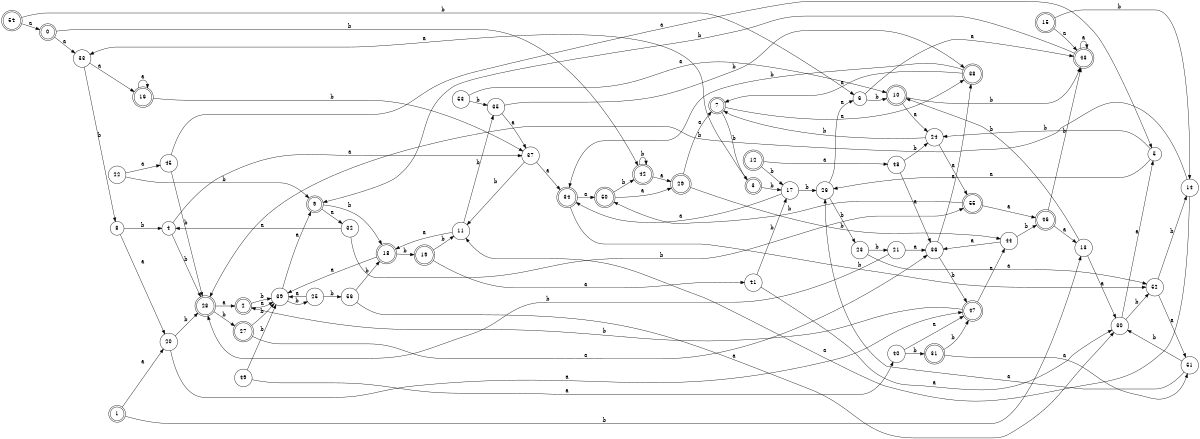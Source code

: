 digraph n46_6 {
__start0 [label="" shape="none"];

rankdir=LR;
size="8,5";

s0 [style="rounded,filled", color="black", fillcolor="white" shape="doublecircle", label="0"];
s1 [style="rounded,filled", color="black", fillcolor="white" shape="doublecircle", label="1"];
s2 [style="rounded,filled", color="black", fillcolor="white" shape="doublecircle", label="2"];
s3 [style="rounded,filled", color="black", fillcolor="white" shape="doublecircle", label="3"];
s4 [style="filled", color="black", fillcolor="white" shape="circle", label="4"];
s5 [style="filled", color="black", fillcolor="white" shape="circle", label="5"];
s6 [style="filled", color="black", fillcolor="white" shape="circle", label="6"];
s7 [style="rounded,filled", color="black", fillcolor="white" shape="doublecircle", label="7"];
s8 [style="filled", color="black", fillcolor="white" shape="circle", label="8"];
s9 [style="rounded,filled", color="black", fillcolor="white" shape="doublecircle", label="9"];
s10 [style="rounded,filled", color="black", fillcolor="white" shape="doublecircle", label="10"];
s11 [style="filled", color="black", fillcolor="white" shape="circle", label="11"];
s12 [style="rounded,filled", color="black", fillcolor="white" shape="doublecircle", label="12"];
s13 [style="filled", color="black", fillcolor="white" shape="circle", label="13"];
s14 [style="filled", color="black", fillcolor="white" shape="circle", label="14"];
s15 [style="rounded,filled", color="black", fillcolor="white" shape="doublecircle", label="15"];
s16 [style="rounded,filled", color="black", fillcolor="white" shape="doublecircle", label="16"];
s17 [style="filled", color="black", fillcolor="white" shape="circle", label="17"];
s18 [style="rounded,filled", color="black", fillcolor="white" shape="doublecircle", label="18"];
s19 [style="rounded,filled", color="black", fillcolor="white" shape="doublecircle", label="19"];
s20 [style="filled", color="black", fillcolor="white" shape="circle", label="20"];
s21 [style="filled", color="black", fillcolor="white" shape="circle", label="21"];
s22 [style="filled", color="black", fillcolor="white" shape="circle", label="22"];
s23 [style="filled", color="black", fillcolor="white" shape="circle", label="23"];
s24 [style="filled", color="black", fillcolor="white" shape="circle", label="24"];
s25 [style="filled", color="black", fillcolor="white" shape="circle", label="25"];
s26 [style="filled", color="black", fillcolor="white" shape="circle", label="26"];
s27 [style="rounded,filled", color="black", fillcolor="white" shape="doublecircle", label="27"];
s28 [style="rounded,filled", color="black", fillcolor="white" shape="doublecircle", label="28"];
s29 [style="rounded,filled", color="black", fillcolor="white" shape="doublecircle", label="29"];
s30 [style="filled", color="black", fillcolor="white" shape="circle", label="30"];
s31 [style="rounded,filled", color="black", fillcolor="white" shape="doublecircle", label="31"];
s32 [style="filled", color="black", fillcolor="white" shape="circle", label="32"];
s33 [style="filled", color="black", fillcolor="white" shape="circle", label="33"];
s34 [style="rounded,filled", color="black", fillcolor="white" shape="doublecircle", label="34"];
s35 [style="filled", color="black", fillcolor="white" shape="circle", label="35"];
s36 [style="filled", color="black", fillcolor="white" shape="circle", label="36"];
s37 [style="filled", color="black", fillcolor="white" shape="circle", label="37"];
s38 [style="rounded,filled", color="black", fillcolor="white" shape="doublecircle", label="38"];
s39 [style="filled", color="black", fillcolor="white" shape="circle", label="39"];
s40 [style="filled", color="black", fillcolor="white" shape="circle", label="40"];
s41 [style="filled", color="black", fillcolor="white" shape="circle", label="41"];
s42 [style="rounded,filled", color="black", fillcolor="white" shape="doublecircle", label="42"];
s43 [style="rounded,filled", color="black", fillcolor="white" shape="doublecircle", label="43"];
s44 [style="filled", color="black", fillcolor="white" shape="circle", label="44"];
s45 [style="filled", color="black", fillcolor="white" shape="circle", label="45"];
s46 [style="rounded,filled", color="black", fillcolor="white" shape="doublecircle", label="46"];
s47 [style="rounded,filled", color="black", fillcolor="white" shape="doublecircle", label="47"];
s48 [style="filled", color="black", fillcolor="white" shape="circle", label="48"];
s49 [style="filled", color="black", fillcolor="white" shape="circle", label="49"];
s50 [style="rounded,filled", color="black", fillcolor="white" shape="doublecircle", label="50"];
s51 [style="filled", color="black", fillcolor="white" shape="circle", label="51"];
s52 [style="filled", color="black", fillcolor="white" shape="circle", label="52"];
s53 [style="filled", color="black", fillcolor="white" shape="circle", label="53"];
s54 [style="rounded,filled", color="black", fillcolor="white" shape="doublecircle", label="54"];
s55 [style="rounded,filled", color="black", fillcolor="white" shape="doublecircle", label="55"];
s56 [style="filled", color="black", fillcolor="white" shape="circle", label="56"];
s0 -> s33 [label="a"];
s0 -> s42 [label="b"];
s1 -> s20 [label="a"];
s1 -> s13 [label="b"];
s2 -> s39 [label="a"];
s2 -> s39 [label="b"];
s3 -> s33 [label="a"];
s3 -> s17 [label="b"];
s4 -> s37 [label="a"];
s4 -> s28 [label="b"];
s5 -> s26 [label="a"];
s5 -> s24 [label="b"];
s6 -> s43 [label="a"];
s6 -> s10 [label="b"];
s7 -> s38 [label="a"];
s7 -> s3 [label="b"];
s8 -> s20 [label="a"];
s8 -> s4 [label="b"];
s9 -> s32 [label="a"];
s9 -> s18 [label="b"];
s10 -> s24 [label="a"];
s10 -> s43 [label="b"];
s11 -> s18 [label="a"];
s11 -> s35 [label="b"];
s12 -> s48 [label="a"];
s12 -> s17 [label="b"];
s13 -> s30 [label="a"];
s13 -> s10 [label="b"];
s14 -> s11 [label="a"];
s14 -> s28 [label="b"];
s15 -> s43 [label="a"];
s15 -> s14 [label="b"];
s16 -> s16 [label="a"];
s16 -> s37 [label="b"];
s17 -> s34 [label="a"];
s17 -> s26 [label="b"];
s18 -> s39 [label="a"];
s18 -> s19 [label="b"];
s19 -> s41 [label="a"];
s19 -> s11 [label="b"];
s20 -> s47 [label="a"];
s20 -> s28 [label="b"];
s21 -> s36 [label="a"];
s21 -> s28 [label="b"];
s22 -> s45 [label="a"];
s22 -> s9 [label="b"];
s23 -> s52 [label="a"];
s23 -> s21 [label="b"];
s24 -> s55 [label="a"];
s24 -> s7 [label="b"];
s25 -> s39 [label="a"];
s25 -> s56 [label="b"];
s26 -> s6 [label="a"];
s26 -> s23 [label="b"];
s27 -> s36 [label="a"];
s27 -> s39 [label="b"];
s28 -> s2 [label="a"];
s28 -> s27 [label="b"];
s29 -> s7 [label="a"];
s29 -> s44 [label="b"];
s30 -> s5 [label="a"];
s30 -> s52 [label="b"];
s31 -> s51 [label="a"];
s31 -> s47 [label="b"];
s32 -> s4 [label="a"];
s32 -> s55 [label="b"];
s33 -> s16 [label="a"];
s33 -> s8 [label="b"];
s34 -> s50 [label="a"];
s34 -> s52 [label="b"];
s35 -> s37 [label="a"];
s35 -> s38 [label="b"];
s36 -> s38 [label="a"];
s36 -> s47 [label="b"];
s37 -> s34 [label="a"];
s37 -> s11 [label="b"];
s38 -> s7 [label="a"];
s38 -> s34 [label="b"];
s39 -> s9 [label="a"];
s39 -> s25 [label="b"];
s40 -> s47 [label="a"];
s40 -> s31 [label="b"];
s41 -> s30 [label="a"];
s41 -> s17 [label="b"];
s42 -> s29 [label="a"];
s42 -> s42 [label="b"];
s43 -> s43 [label="a"];
s43 -> s9 [label="b"];
s44 -> s36 [label="a"];
s44 -> s46 [label="b"];
s45 -> s5 [label="a"];
s45 -> s28 [label="b"];
s46 -> s13 [label="a"];
s46 -> s43 [label="b"];
s47 -> s44 [label="a"];
s47 -> s2 [label="b"];
s48 -> s36 [label="a"];
s48 -> s24 [label="b"];
s49 -> s40 [label="a"];
s49 -> s39 [label="b"];
s50 -> s29 [label="a"];
s50 -> s42 [label="b"];
s51 -> s26 [label="a"];
s51 -> s30 [label="b"];
s52 -> s51 [label="a"];
s52 -> s14 [label="b"];
s53 -> s10 [label="a"];
s53 -> s35 [label="b"];
s54 -> s0 [label="a"];
s54 -> s6 [label="b"];
s55 -> s46 [label="a"];
s55 -> s50 [label="b"];
s56 -> s30 [label="a"];
s56 -> s18 [label="b"];

}